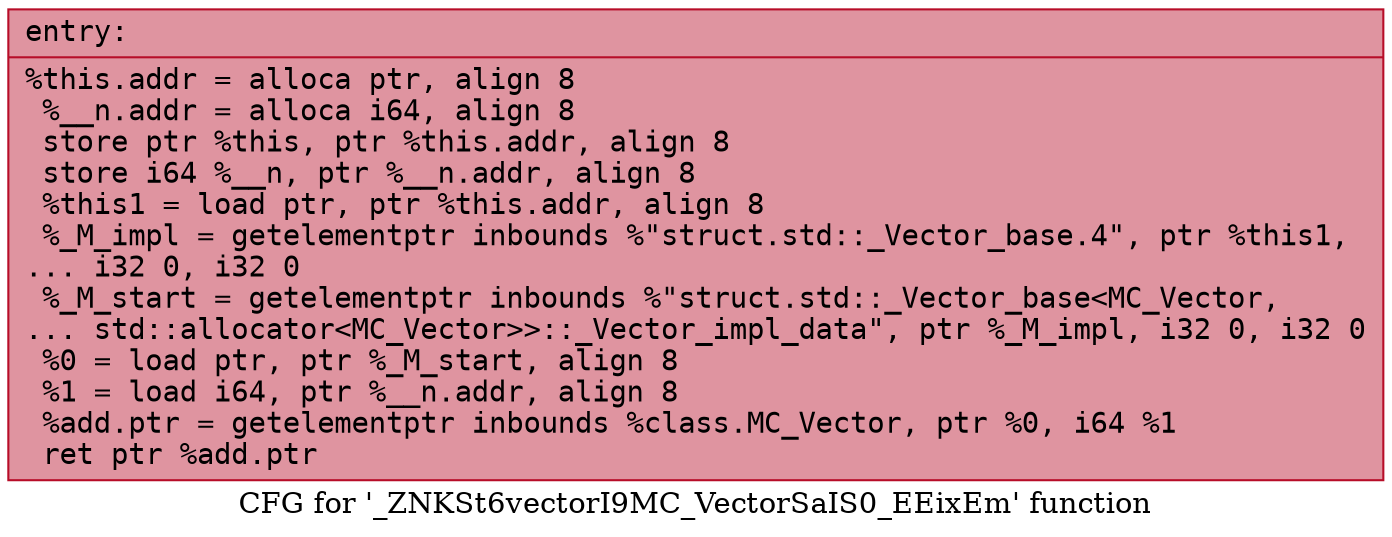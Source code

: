 digraph "CFG for '_ZNKSt6vectorI9MC_VectorSaIS0_EEixEm' function" {
	label="CFG for '_ZNKSt6vectorI9MC_VectorSaIS0_EEixEm' function";

	Node0x560dc9fb2a00 [shape=record,color="#b70d28ff", style=filled, fillcolor="#b70d2870" fontname="Courier",label="{entry:\l|  %this.addr = alloca ptr, align 8\l  %__n.addr = alloca i64, align 8\l  store ptr %this, ptr %this.addr, align 8\l  store i64 %__n, ptr %__n.addr, align 8\l  %this1 = load ptr, ptr %this.addr, align 8\l  %_M_impl = getelementptr inbounds %\"struct.std::_Vector_base.4\", ptr %this1,\l... i32 0, i32 0\l  %_M_start = getelementptr inbounds %\"struct.std::_Vector_base\<MC_Vector,\l... std::allocator\<MC_Vector\>\>::_Vector_impl_data\", ptr %_M_impl, i32 0, i32 0\l  %0 = load ptr, ptr %_M_start, align 8\l  %1 = load i64, ptr %__n.addr, align 8\l  %add.ptr = getelementptr inbounds %class.MC_Vector, ptr %0, i64 %1\l  ret ptr %add.ptr\l}"];
}
